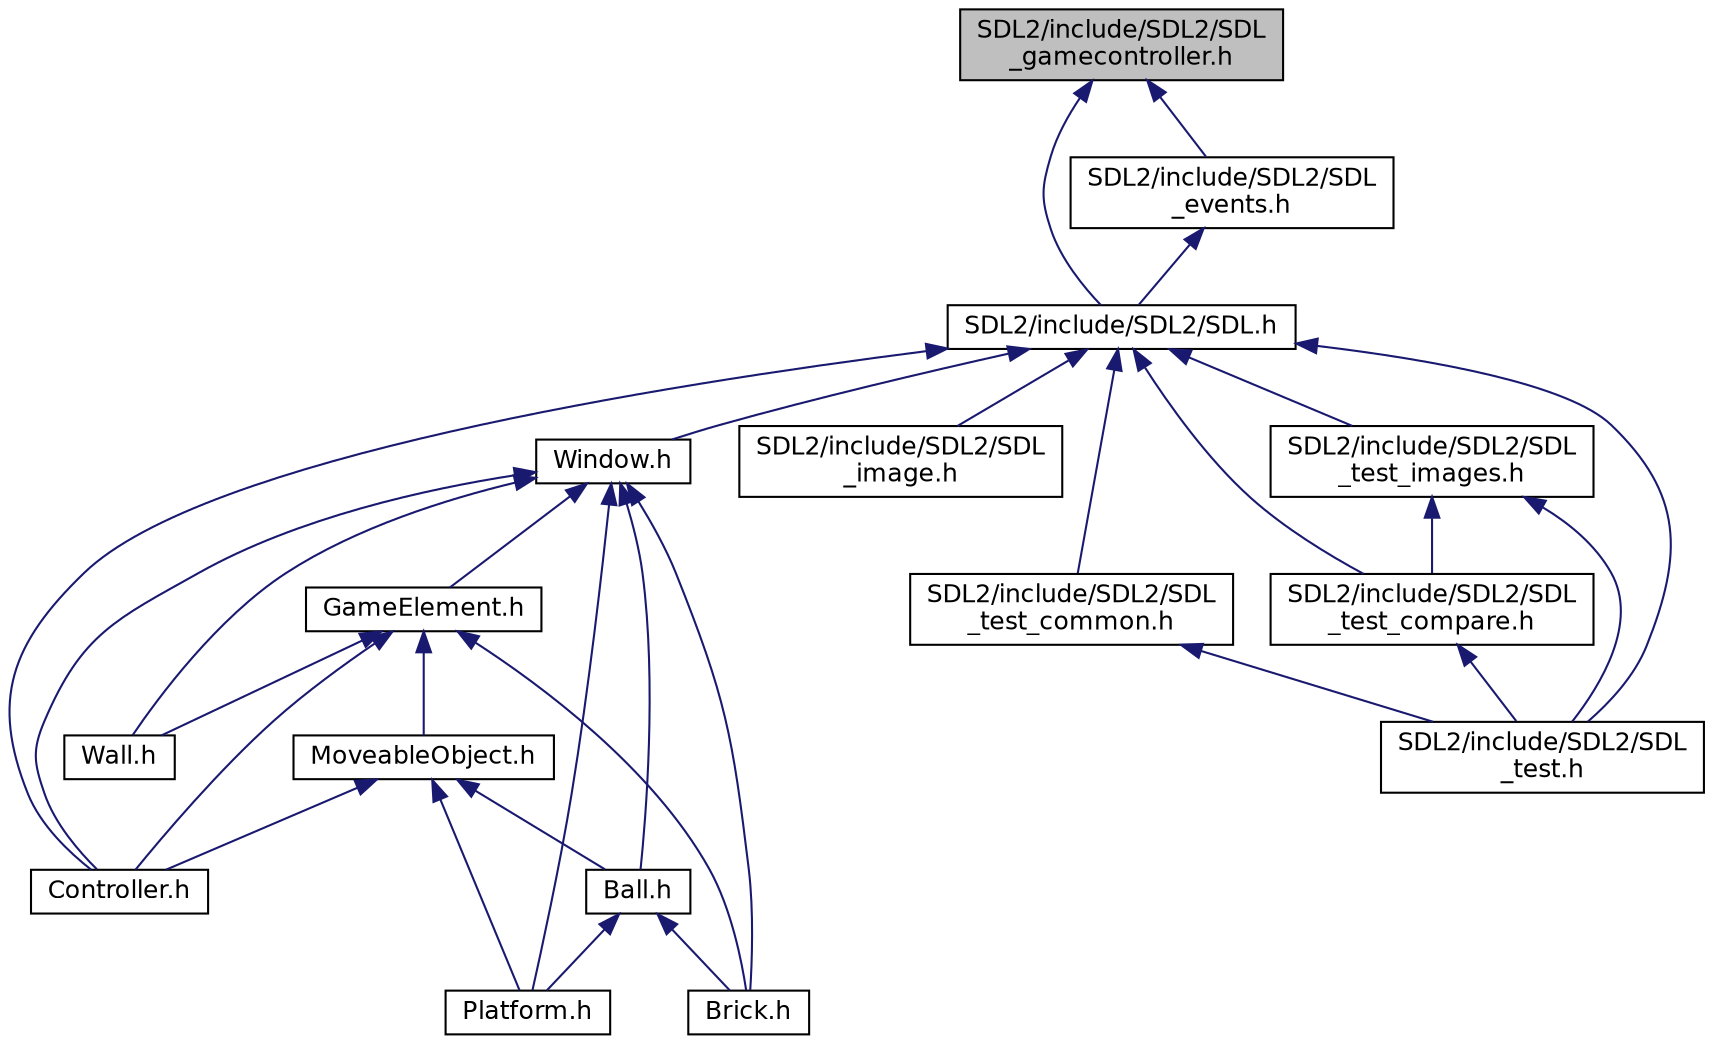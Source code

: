digraph "SDL2/include/SDL2/SDL_gamecontroller.h"
{
  edge [fontname="Helvetica",fontsize="12",labelfontname="Helvetica",labelfontsize="12"];
  node [fontname="Helvetica",fontsize="12",shape=record];
  Node11 [label="SDL2/include/SDL2/SDL\l_gamecontroller.h",height=0.2,width=0.4,color="black", fillcolor="grey75", style="filled", fontcolor="black"];
  Node11 -> Node12 [dir="back",color="midnightblue",fontsize="12",style="solid",fontname="Helvetica"];
  Node12 [label="SDL2/include/SDL2/SDL\l_events.h",height=0.2,width=0.4,color="black", fillcolor="white", style="filled",URL="$_s_d_l__events_8h.html",tooltip="Include file for SDL event handling. "];
  Node12 -> Node13 [dir="back",color="midnightblue",fontsize="12",style="solid",fontname="Helvetica"];
  Node13 [label="SDL2/include/SDL2/SDL.h",height=0.2,width=0.4,color="black", fillcolor="white", style="filled",URL="$_s_d_l_8h.html",tooltip="Main include header for the SDL library. "];
  Node13 -> Node14 [dir="back",color="midnightblue",fontsize="12",style="solid",fontname="Helvetica"];
  Node14 [label="Window.h",height=0.2,width=0.4,color="black", fillcolor="white", style="filled",URL="$_window_8h_source.html"];
  Node14 -> Node15 [dir="back",color="midnightblue",fontsize="12",style="solid",fontname="Helvetica"];
  Node15 [label="Ball.h",height=0.2,width=0.4,color="black", fillcolor="white", style="filled",URL="$_ball_8h_source.html"];
  Node15 -> Node16 [dir="back",color="midnightblue",fontsize="12",style="solid",fontname="Helvetica"];
  Node16 [label="Brick.h",height=0.2,width=0.4,color="black", fillcolor="white", style="filled",URL="$_brick_8h_source.html"];
  Node15 -> Node17 [dir="back",color="midnightblue",fontsize="12",style="solid",fontname="Helvetica"];
  Node17 [label="Platform.h",height=0.2,width=0.4,color="black", fillcolor="white", style="filled",URL="$_platform_8h_source.html"];
  Node14 -> Node18 [dir="back",color="midnightblue",fontsize="12",style="solid",fontname="Helvetica"];
  Node18 [label="GameElement.h",height=0.2,width=0.4,color="black", fillcolor="white", style="filled",URL="$_game_element_8h_source.html"];
  Node18 -> Node19 [dir="back",color="midnightblue",fontsize="12",style="solid",fontname="Helvetica"];
  Node19 [label="MoveableObject.h",height=0.2,width=0.4,color="black", fillcolor="white", style="filled",URL="$_moveable_object_8h_source.html"];
  Node19 -> Node15 [dir="back",color="midnightblue",fontsize="12",style="solid",fontname="Helvetica"];
  Node19 -> Node20 [dir="back",color="midnightblue",fontsize="12",style="solid",fontname="Helvetica"];
  Node20 [label="Controller.h",height=0.2,width=0.4,color="black", fillcolor="white", style="filled",URL="$_controller_8h_source.html"];
  Node19 -> Node17 [dir="back",color="midnightblue",fontsize="12",style="solid",fontname="Helvetica"];
  Node18 -> Node16 [dir="back",color="midnightblue",fontsize="12",style="solid",fontname="Helvetica"];
  Node18 -> Node20 [dir="back",color="midnightblue",fontsize="12",style="solid",fontname="Helvetica"];
  Node18 -> Node21 [dir="back",color="midnightblue",fontsize="12",style="solid",fontname="Helvetica"];
  Node21 [label="Wall.h",height=0.2,width=0.4,color="black", fillcolor="white", style="filled",URL="$_wall_8h_source.html"];
  Node14 -> Node16 [dir="back",color="midnightblue",fontsize="12",style="solid",fontname="Helvetica"];
  Node14 -> Node20 [dir="back",color="midnightblue",fontsize="12",style="solid",fontname="Helvetica"];
  Node14 -> Node17 [dir="back",color="midnightblue",fontsize="12",style="solid",fontname="Helvetica"];
  Node14 -> Node21 [dir="back",color="midnightblue",fontsize="12",style="solid",fontname="Helvetica"];
  Node13 -> Node20 [dir="back",color="midnightblue",fontsize="12",style="solid",fontname="Helvetica"];
  Node13 -> Node22 [dir="back",color="midnightblue",fontsize="12",style="solid",fontname="Helvetica"];
  Node22 [label="SDL2/include/SDL2/SDL\l_image.h",height=0.2,width=0.4,color="black", fillcolor="white", style="filled",URL="$_s_d_l__image_8h_source.html"];
  Node13 -> Node23 [dir="back",color="midnightblue",fontsize="12",style="solid",fontname="Helvetica"];
  Node23 [label="SDL2/include/SDL2/SDL\l_test.h",height=0.2,width=0.4,color="black", fillcolor="white", style="filled",URL="$_s_d_l__test_8h.html",tooltip="Include file for SDL test framework. "];
  Node13 -> Node24 [dir="back",color="midnightblue",fontsize="12",style="solid",fontname="Helvetica"];
  Node24 [label="SDL2/include/SDL2/SDL\l_test_common.h",height=0.2,width=0.4,color="black", fillcolor="white", style="filled",URL="$_s_d_l__test__common_8h.html",tooltip="Include file for SDL test framework. "];
  Node24 -> Node23 [dir="back",color="midnightblue",fontsize="12",style="solid",fontname="Helvetica"];
  Node13 -> Node25 [dir="back",color="midnightblue",fontsize="12",style="solid",fontname="Helvetica"];
  Node25 [label="SDL2/include/SDL2/SDL\l_test_compare.h",height=0.2,width=0.4,color="black", fillcolor="white", style="filled",URL="$_s_d_l__test__compare_8h.html",tooltip="Include file for SDL test framework. "];
  Node25 -> Node23 [dir="back",color="midnightblue",fontsize="12",style="solid",fontname="Helvetica"];
  Node13 -> Node26 [dir="back",color="midnightblue",fontsize="12",style="solid",fontname="Helvetica"];
  Node26 [label="SDL2/include/SDL2/SDL\l_test_images.h",height=0.2,width=0.4,color="black", fillcolor="white", style="filled",URL="$_s_d_l__test__images_8h.html",tooltip="Include file for SDL test framework. "];
  Node26 -> Node25 [dir="back",color="midnightblue",fontsize="12",style="solid",fontname="Helvetica"];
  Node26 -> Node23 [dir="back",color="midnightblue",fontsize="12",style="solid",fontname="Helvetica"];
  Node11 -> Node13 [dir="back",color="midnightblue",fontsize="12",style="solid",fontname="Helvetica"];
}
